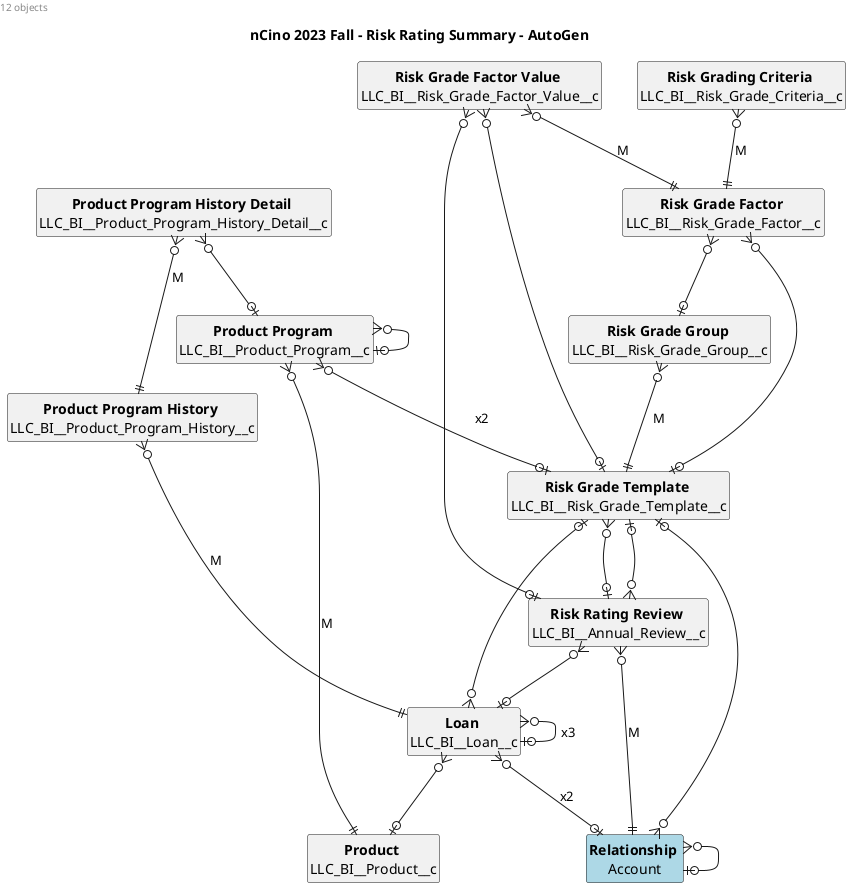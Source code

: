 @startuml
'https://plantuml.com/class-diagram

left header 12 objects
title nCino 2023 Fall - Risk Rating Summary - AutoGen

'skinparam classBorderThickness 0

hide circle
hide empty methods
hide empty fields

'legend right
'  Relationship
'    M = MasterDetail
'    xn = n-times
'  Field
'    bold = required
'    underline = MasterDetail
'endlegend


entity Product as "<b>Product</b> \nLLC_BI__Product__c"  {
}
entity ProductProgram as "<b>Product Program</b> \nLLC_BI__Product_Program__c"  {
}
entity ProductProgramHistoryDetail as "<b>Product Program History Detail</b> \nLLC_BI__Product_Program_History_Detail__c"  {
}
entity ProductProgramHistory as "<b>Product Program History</b> \nLLC_BI__Product_Program_History__c"  {
}
entity RiskGradingCriteria as "<b>Risk Grading Criteria</b> \nLLC_BI__Risk_Grade_Criteria__c"  {
}
entity RiskGradeFactor as "<b>Risk Grade Factor</b> \nLLC_BI__Risk_Grade_Factor__c"  {
}
entity RiskGradeFactorValue as "<b>Risk Grade Factor Value</b> \nLLC_BI__Risk_Grade_Factor_Value__c"  {
}
entity RiskGradeGroup as "<b>Risk Grade Group</b> \nLLC_BI__Risk_Grade_Group__c"  {
}
entity Loan as "<b>Loan</b> \nLLC_BI__Loan__c"  {
}
entity RiskRatingReview as "<b>Risk Rating Review</b> \nLLC_BI__Annual_Review__c"  {
}
entity Relationship as "<b>Relationship</b> \nAccount" #lightblue {
}
entity RiskGradeTemplate as "<b>Risk Grade Template</b> \nLLC_BI__Risk_Grade_Template__c"  {
}

ProductProgramHistoryDetail }o--o| ProductProgram
Loan }o--o| Relationship: x2
Loan }o--o| RiskGradeTemplate
RiskGradeFactor }o--o| RiskGradeGroup
RiskGradeFactorValue }o--o| RiskGradeTemplate
ProductProgramHistoryDetail }o--|| ProductProgramHistory: M
ProductProgram }o--o| ProductProgram
RiskGradeGroup }o--|| RiskGradeTemplate: M
RiskGradeFactor }o--o| RiskGradeTemplate
Loan }o--o| Loan: x3
RiskGradingCriteria }o--|| RiskGradeFactor: M
RiskRatingReview }o--|| Relationship: M
RiskGradeTemplate }o--o| RiskRatingReview
ProductProgramHistory }o--|| Loan: M
RiskGradeFactorValue }o--|| RiskGradeFactor: M
RiskRatingReview }o--o| Loan
ProductProgram }o--o| RiskGradeTemplate: x2
RiskGradeFactorValue }o--o| RiskRatingReview
Relationship }o--o| RiskGradeTemplate
ProductProgram }o--|| Product: M
Relationship }o--o| Relationship
RiskRatingReview }o--o| RiskGradeTemplate
Loan }o--o| Product

@enduml
